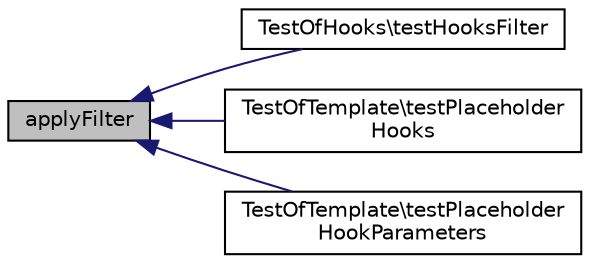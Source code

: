 digraph "applyFilter"
{
  edge [fontname="Helvetica",fontsize="10",labelfontname="Helvetica",labelfontsize="10"];
  node [fontname="Helvetica",fontsize="10",shape=record];
  rankdir="LR";
  Node1 [label="applyFilter",height=0.2,width=0.4,color="black", fillcolor="grey75", style="filled" fontcolor="black"];
  Node1 -> Node2 [dir="back",color="midnightblue",fontsize="10",style="solid",fontname="Helvetica"];
  Node2 [label="TestOfHooks\\testHooksFilter",height=0.2,width=0.4,color="black", fillcolor="white", style="filled",URL="$class_test_of_hooks.html#a5417479a4162aaae9416cf571a2168ba"];
  Node1 -> Node3 [dir="back",color="midnightblue",fontsize="10",style="solid",fontname="Helvetica"];
  Node3 [label="TestOfTemplate\\testPlaceholder\lHooks",height=0.2,width=0.4,color="black", fillcolor="white", style="filled",URL="$class_test_of_template.html#a7bf745f92ccbadae072aa77e551f2a0c"];
  Node1 -> Node4 [dir="back",color="midnightblue",fontsize="10",style="solid",fontname="Helvetica"];
  Node4 [label="TestOfTemplate\\testPlaceholder\lHookParameters",height=0.2,width=0.4,color="black", fillcolor="white", style="filled",URL="$class_test_of_template.html#a1d0b6b5c84dbea9e743b93fbb7fdd557"];
}
